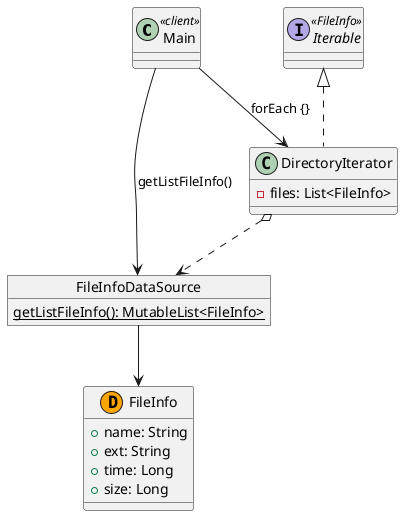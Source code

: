 @startuml
class Main <<client>>
object FileInfoDataSource {
    {static} {method} getListFileInfo(): MutableList<FileInfo>
}
class FileInfo <<D, orange>> {
    {field} +name: String
    {field} +ext: String
    {field} +time: Long
    {field} +size: Long
}
interface Iterable <<FileInfo>>
class DirectoryIterator implements Iterable {
    {field} -files: List<FileInfo>
}
Main --> FileInfoDataSource : getListFileInfo()
FileInfoDataSource --> FileInfo
DirectoryIterator o..> FileInfoDataSource
Main --> DirectoryIterator : forEach {}
@enduml